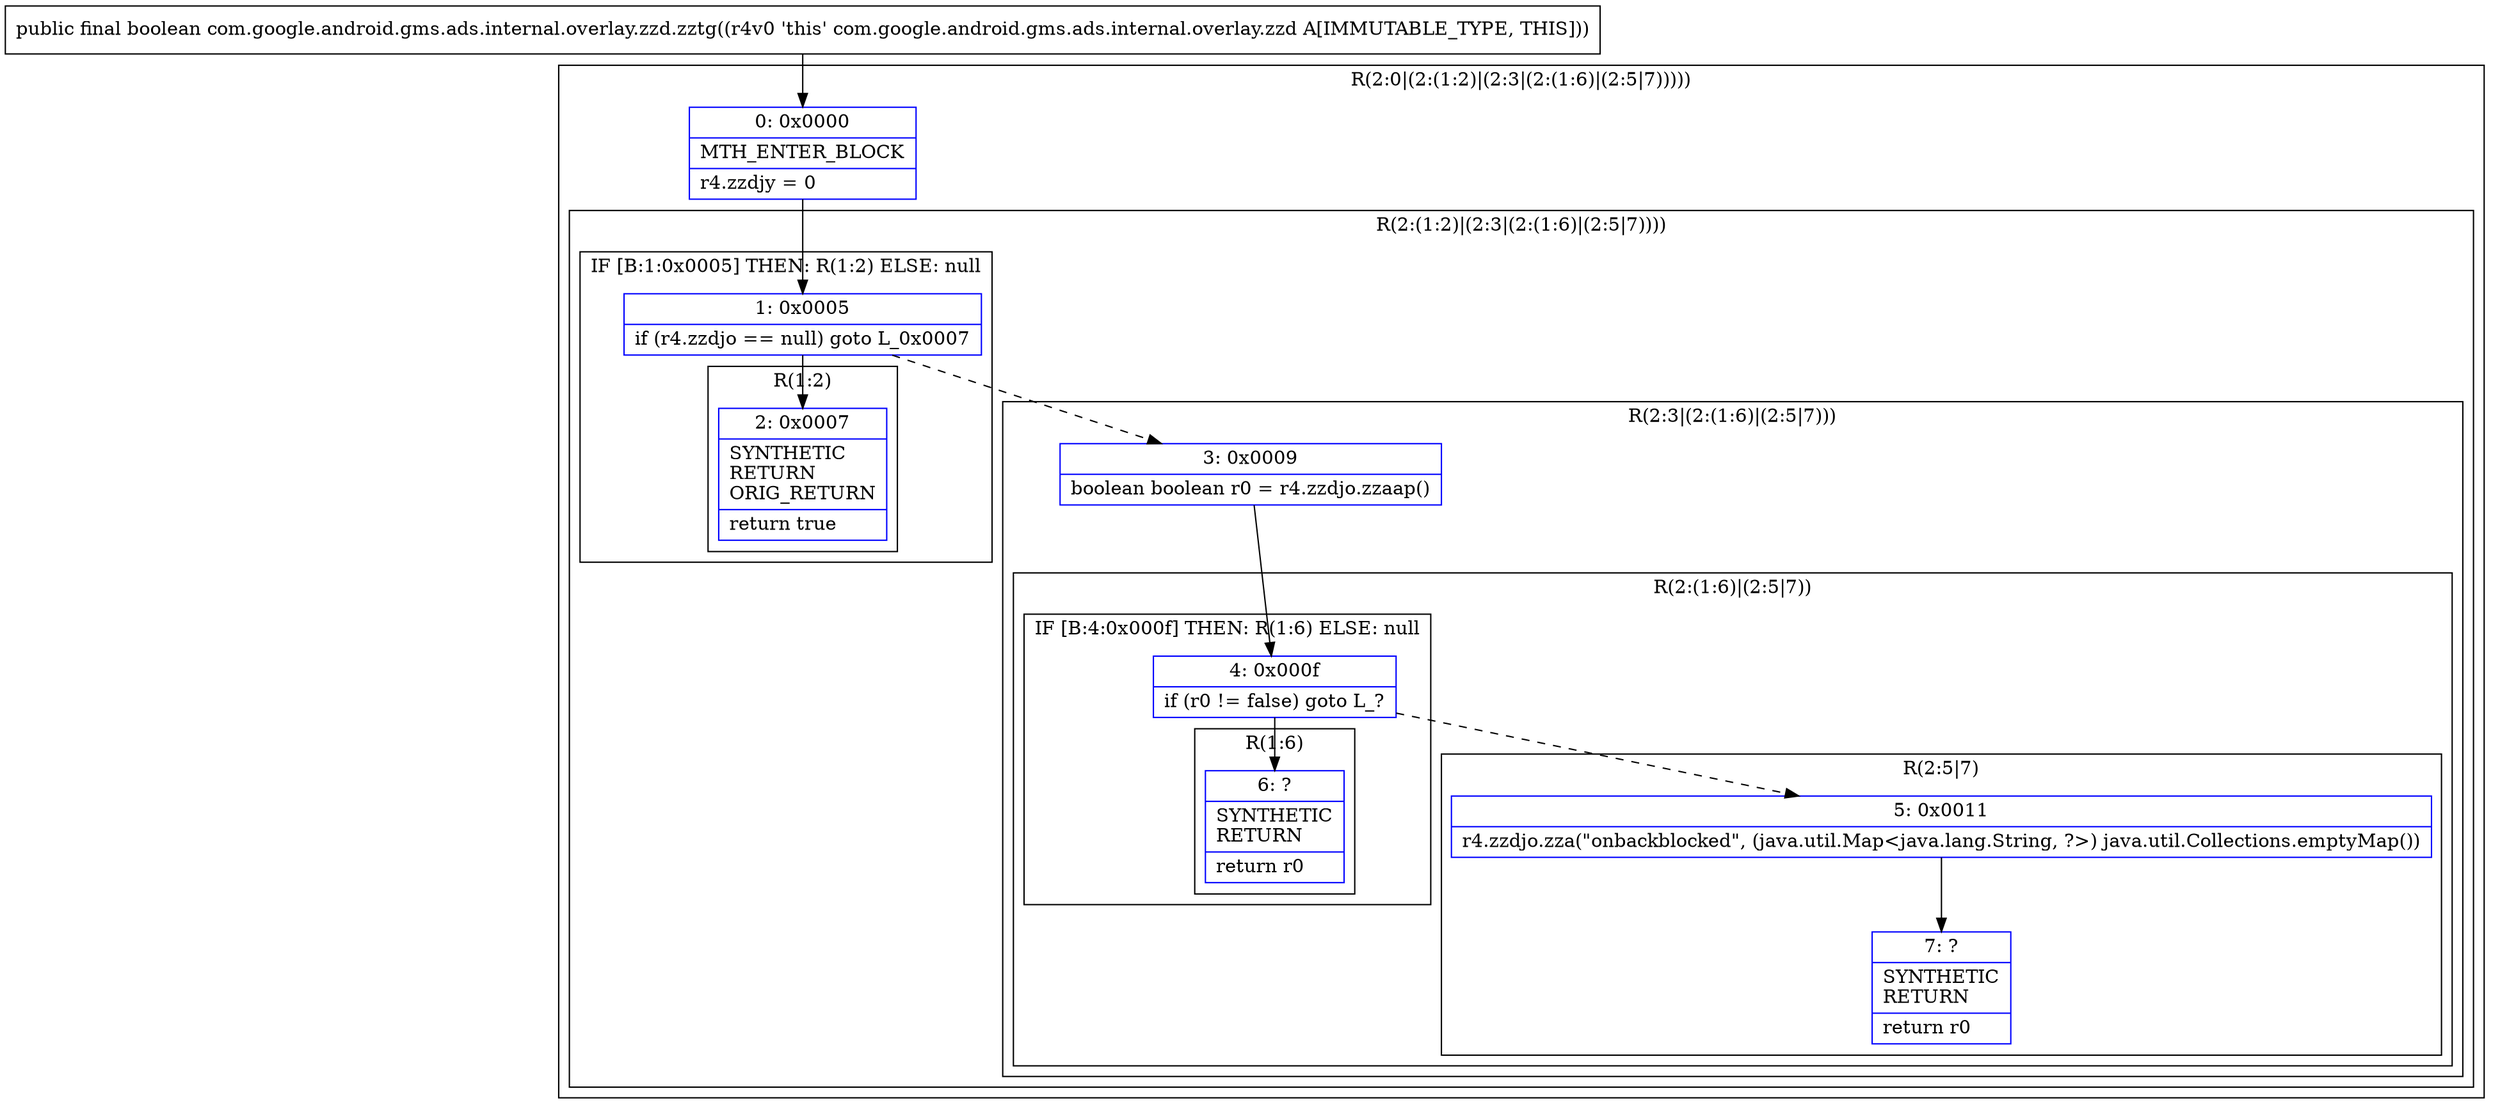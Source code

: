 digraph "CFG forcom.google.android.gms.ads.internal.overlay.zzd.zztg()Z" {
subgraph cluster_Region_28319115 {
label = "R(2:0|(2:(1:2)|(2:3|(2:(1:6)|(2:5|7)))))";
node [shape=record,color=blue];
Node_0 [shape=record,label="{0\:\ 0x0000|MTH_ENTER_BLOCK\l|r4.zzdjy = 0\l}"];
subgraph cluster_Region_1411013842 {
label = "R(2:(1:2)|(2:3|(2:(1:6)|(2:5|7))))";
node [shape=record,color=blue];
subgraph cluster_IfRegion_1679137947 {
label = "IF [B:1:0x0005] THEN: R(1:2) ELSE: null";
node [shape=record,color=blue];
Node_1 [shape=record,label="{1\:\ 0x0005|if (r4.zzdjo == null) goto L_0x0007\l}"];
subgraph cluster_Region_583757568 {
label = "R(1:2)";
node [shape=record,color=blue];
Node_2 [shape=record,label="{2\:\ 0x0007|SYNTHETIC\lRETURN\lORIG_RETURN\l|return true\l}"];
}
}
subgraph cluster_Region_596557802 {
label = "R(2:3|(2:(1:6)|(2:5|7)))";
node [shape=record,color=blue];
Node_3 [shape=record,label="{3\:\ 0x0009|boolean boolean r0 = r4.zzdjo.zzaap()\l}"];
subgraph cluster_Region_588669591 {
label = "R(2:(1:6)|(2:5|7))";
node [shape=record,color=blue];
subgraph cluster_IfRegion_175979103 {
label = "IF [B:4:0x000f] THEN: R(1:6) ELSE: null";
node [shape=record,color=blue];
Node_4 [shape=record,label="{4\:\ 0x000f|if (r0 != false) goto L_?\l}"];
subgraph cluster_Region_1073231255 {
label = "R(1:6)";
node [shape=record,color=blue];
Node_6 [shape=record,label="{6\:\ ?|SYNTHETIC\lRETURN\l|return r0\l}"];
}
}
subgraph cluster_Region_1361907692 {
label = "R(2:5|7)";
node [shape=record,color=blue];
Node_5 [shape=record,label="{5\:\ 0x0011|r4.zzdjo.zza(\"onbackblocked\", (java.util.Map\<java.lang.String, ?\>) java.util.Collections.emptyMap())\l}"];
Node_7 [shape=record,label="{7\:\ ?|SYNTHETIC\lRETURN\l|return r0\l}"];
}
}
}
}
}
MethodNode[shape=record,label="{public final boolean com.google.android.gms.ads.internal.overlay.zzd.zztg((r4v0 'this' com.google.android.gms.ads.internal.overlay.zzd A[IMMUTABLE_TYPE, THIS])) }"];
MethodNode -> Node_0;
Node_0 -> Node_1;
Node_1 -> Node_2;
Node_1 -> Node_3[style=dashed];
Node_3 -> Node_4;
Node_4 -> Node_5[style=dashed];
Node_4 -> Node_6;
Node_5 -> Node_7;
}

